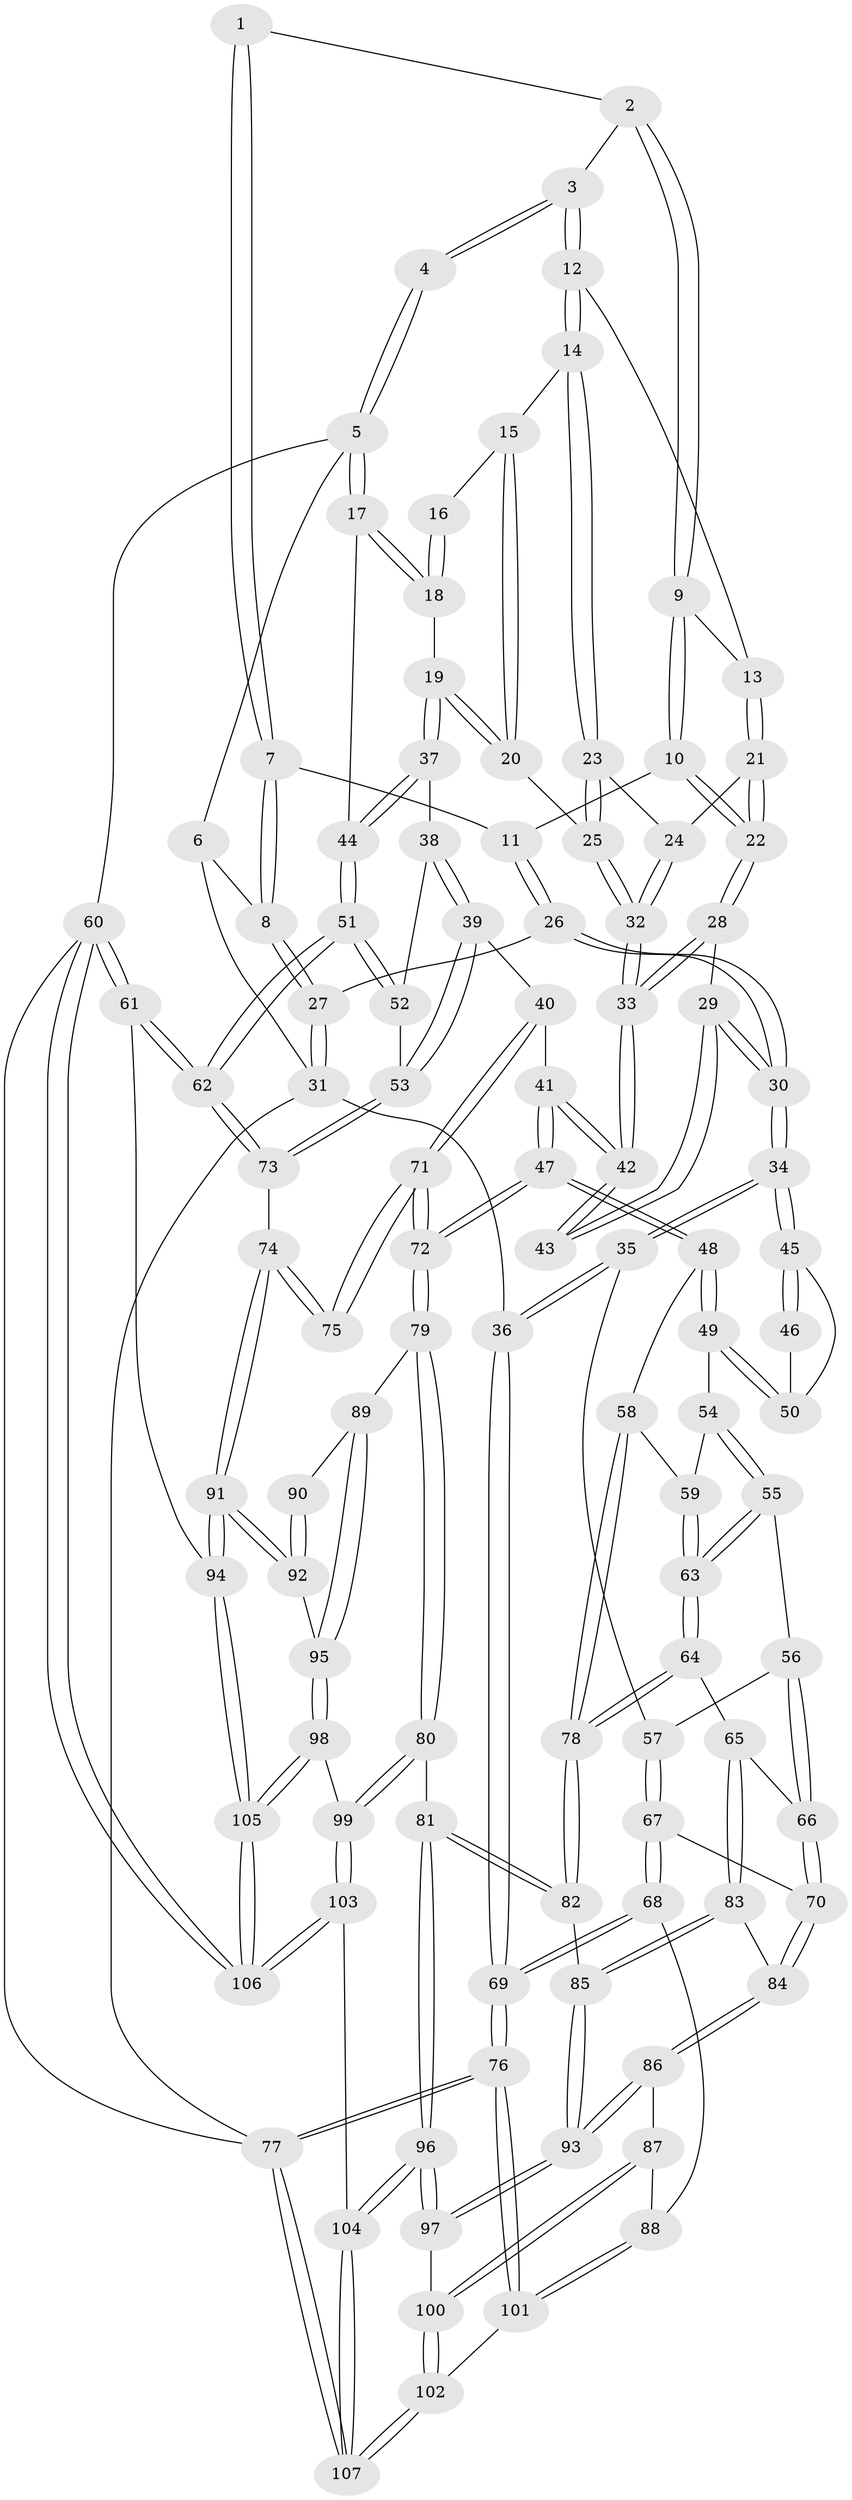 // Generated by graph-tools (version 1.1) at 2025/38/03/09/25 02:38:30]
// undirected, 107 vertices, 264 edges
graph export_dot {
graph [start="1"]
  node [color=gray90,style=filled];
  1 [pos="+0.1711673363958713+0"];
  2 [pos="+0.3509797384138652+0"];
  3 [pos="+0.6412864918407374+0"];
  4 [pos="+1+0"];
  5 [pos="+1+0"];
  6 [pos="+0.14006214191133873+0"];
  7 [pos="+0.1406231758543018+0.05803616200326855"];
  8 [pos="+0.014302652932167056+0.12850125540727014"];
  9 [pos="+0.3588268624759887+0"];
  10 [pos="+0.2808918959940903+0.12564130960027692"];
  11 [pos="+0.2593245649811585+0.1347593919176921"];
  12 [pos="+0.5747500959190794+0.09477876001150223"];
  13 [pos="+0.5091547221318165+0.1122583139239166"];
  14 [pos="+0.6621678702667437+0.12979380002619334"];
  15 [pos="+0.7674035043770417+0.07602349648434487"];
  16 [pos="+0.972574446874986+0"];
  17 [pos="+1+0"];
  18 [pos="+0.8855179561230169+0.24076393000673604"];
  19 [pos="+0.8543456884387739+0.30520345901363427"];
  20 [pos="+0.8291739125776237+0.2851494909846812"];
  21 [pos="+0.47963544822149046+0.1736818231942265"];
  22 [pos="+0.4087572431805612+0.2234685513115828"];
  23 [pos="+0.6560243374942389+0.22807784461151887"];
  24 [pos="+0.5096771314443647+0.19798735460720382"];
  25 [pos="+0.6636346488168203+0.2661715943607669"];
  26 [pos="+0.16597563023316347+0.24769990731201752"];
  27 [pos="+0+0.14747224330466882"];
  28 [pos="+0.4052429440709963+0.2589735299480916"];
  29 [pos="+0.384466559944853+0.30612074675855916"];
  30 [pos="+0.19161708135988398+0.4127156930653254"];
  31 [pos="+0+0.1903950396745633"];
  32 [pos="+0.605697837064072+0.33980101837031995"];
  33 [pos="+0.6031801948604149+0.346435556698125"];
  34 [pos="+0.19038257085861598+0.4159600888581499"];
  35 [pos="+0.17038036470378928+0.443597115266058"];
  36 [pos="+0+0.3765541329351379"];
  37 [pos="+0.8774085393705614+0.3464212516480156"];
  38 [pos="+0.8572181262403435+0.3826898052391658"];
  39 [pos="+0.7694232990413085+0.5086420563681773"];
  40 [pos="+0.7550873260032579+0.510087253545144"];
  41 [pos="+0.6405051183206832+0.5016847807412582"];
  42 [pos="+0.598568264067577+0.4427296133279052"];
  43 [pos="+0.4784029562042727+0.4289364107447579"];
  44 [pos="+1+0.3443637832543987"];
  45 [pos="+0.21821823916185087+0.4233328744938384"];
  46 [pos="+0.46277445719598315+0.44101275735689904"];
  47 [pos="+0.5677649240269734+0.6156519022800778"];
  48 [pos="+0.4362319831269479+0.601616776515341"];
  49 [pos="+0.41088120697227626+0.5453612123252343"];
  50 [pos="+0.41496061342286916+0.5019089762911458"];
  51 [pos="+1+0.5128886477011092"];
  52 [pos="+0.9843143298102538+0.5300209705011245"];
  53 [pos="+0.8402513988439959+0.5842757234932121"];
  54 [pos="+0.2798175312784581+0.5398764050823145"];
  55 [pos="+0.1991925109343368+0.5062783973829477"];
  56 [pos="+0.1896807112901197+0.5000634779842569"];
  57 [pos="+0.1751337969931587+0.48492877121009836"];
  58 [pos="+0.4143959941940275+0.6200905501864619"];
  59 [pos="+0.36214463762116017+0.6191525189601744"];
  60 [pos="+1+1"];
  61 [pos="+1+0.920280907088656"];
  62 [pos="+1+0.8509971461291765"];
  63 [pos="+0.31182947478799256+0.6581431552537371"];
  64 [pos="+0.30518267265936366+0.6965651584429838"];
  65 [pos="+0.25691499198177564+0.7228121050515193"];
  66 [pos="+0.23388613386936022+0.6648316044113519"];
  67 [pos="+0.056078624077854675+0.6835353359397414"];
  68 [pos="+0+0.7256668342040918"];
  69 [pos="+0+0.7406963347085989"];
  70 [pos="+0.09595255810057673+0.6986168807457468"];
  71 [pos="+0.7177200285861289+0.6954214764202183"];
  72 [pos="+0.5758576494071747+0.7248060030838107"];
  73 [pos="+0.8993849502178034+0.7168046739683486"];
  74 [pos="+0.8497703034089091+0.7445722206016302"];
  75 [pos="+0.7884628704275278+0.754733607598903"];
  76 [pos="+0+0.8320636396674876"];
  77 [pos="+0+1"];
  78 [pos="+0.39181124712287313+0.7260722824926599"];
  79 [pos="+0.5688229703186259+0.7641134292813366"];
  80 [pos="+0.5176507948826742+0.8046560791443305"];
  81 [pos="+0.47216477074889074+0.8188428563563035"];
  82 [pos="+0.4269376391886913+0.7921128762162671"];
  83 [pos="+0.23764084633343568+0.7559757716383194"];
  84 [pos="+0.2292658351396279+0.7556777031428585"];
  85 [pos="+0.27496755096422454+0.8188672847348637"];
  86 [pos="+0.13802513844039527+0.8398915471491304"];
  87 [pos="+0.1135013548912005+0.8420481827687243"];
  88 [pos="+0.07908545140163056+0.830573258732163"];
  89 [pos="+0.6211561243064346+0.7918967179959892"];
  90 [pos="+0.7757769391819423+0.7630112617565435"];
  91 [pos="+0.7951836279308689+0.9159713216614688"];
  92 [pos="+0.7247997357271864+0.8936250031473253"];
  93 [pos="+0.25624019394267705+0.9029504086909053"];
  94 [pos="+0.8000598270970104+0.9214402857778863"];
  95 [pos="+0.70007310714595+0.8957644281039986"];
  96 [pos="+0.3318150368987863+1"];
  97 [pos="+0.2619681314129913+0.9441315244211343"];
  98 [pos="+0.6898677802156138+0.9125217913068002"];
  99 [pos="+0.602691855925186+0.9752974303397319"];
  100 [pos="+0.13700082060606417+0.9034235987718687"];
  101 [pos="+0.06141338618225466+0.9354873483385451"];
  102 [pos="+0.08843901914982782+1"];
  103 [pos="+0.5270071518647559+1"];
  104 [pos="+0.3299594971422388+1"];
  105 [pos="+0.7753434823924124+1"];
  106 [pos="+0.7799033379589498+1"];
  107 [pos="+0.1402439169192658+1"];
  1 -- 2;
  1 -- 7;
  1 -- 7;
  2 -- 3;
  2 -- 9;
  2 -- 9;
  3 -- 4;
  3 -- 4;
  3 -- 12;
  3 -- 12;
  4 -- 5;
  4 -- 5;
  5 -- 6;
  5 -- 17;
  5 -- 17;
  5 -- 60;
  6 -- 8;
  6 -- 31;
  7 -- 8;
  7 -- 8;
  7 -- 11;
  8 -- 27;
  8 -- 27;
  9 -- 10;
  9 -- 10;
  9 -- 13;
  10 -- 11;
  10 -- 22;
  10 -- 22;
  11 -- 26;
  11 -- 26;
  12 -- 13;
  12 -- 14;
  12 -- 14;
  13 -- 21;
  13 -- 21;
  14 -- 15;
  14 -- 23;
  14 -- 23;
  15 -- 16;
  15 -- 20;
  15 -- 20;
  16 -- 18;
  16 -- 18;
  17 -- 18;
  17 -- 18;
  17 -- 44;
  18 -- 19;
  19 -- 20;
  19 -- 20;
  19 -- 37;
  19 -- 37;
  20 -- 25;
  21 -- 22;
  21 -- 22;
  21 -- 24;
  22 -- 28;
  22 -- 28;
  23 -- 24;
  23 -- 25;
  23 -- 25;
  24 -- 32;
  24 -- 32;
  25 -- 32;
  25 -- 32;
  26 -- 27;
  26 -- 30;
  26 -- 30;
  27 -- 31;
  27 -- 31;
  28 -- 29;
  28 -- 33;
  28 -- 33;
  29 -- 30;
  29 -- 30;
  29 -- 43;
  29 -- 43;
  30 -- 34;
  30 -- 34;
  31 -- 36;
  31 -- 77;
  32 -- 33;
  32 -- 33;
  33 -- 42;
  33 -- 42;
  34 -- 35;
  34 -- 35;
  34 -- 45;
  34 -- 45;
  35 -- 36;
  35 -- 36;
  35 -- 57;
  36 -- 69;
  36 -- 69;
  37 -- 38;
  37 -- 44;
  37 -- 44;
  38 -- 39;
  38 -- 39;
  38 -- 52;
  39 -- 40;
  39 -- 53;
  39 -- 53;
  40 -- 41;
  40 -- 71;
  40 -- 71;
  41 -- 42;
  41 -- 42;
  41 -- 47;
  41 -- 47;
  42 -- 43;
  42 -- 43;
  44 -- 51;
  44 -- 51;
  45 -- 46;
  45 -- 46;
  45 -- 50;
  46 -- 50;
  47 -- 48;
  47 -- 48;
  47 -- 72;
  47 -- 72;
  48 -- 49;
  48 -- 49;
  48 -- 58;
  49 -- 50;
  49 -- 50;
  49 -- 54;
  51 -- 52;
  51 -- 52;
  51 -- 62;
  51 -- 62;
  52 -- 53;
  53 -- 73;
  53 -- 73;
  54 -- 55;
  54 -- 55;
  54 -- 59;
  55 -- 56;
  55 -- 63;
  55 -- 63;
  56 -- 57;
  56 -- 66;
  56 -- 66;
  57 -- 67;
  57 -- 67;
  58 -- 59;
  58 -- 78;
  58 -- 78;
  59 -- 63;
  59 -- 63;
  60 -- 61;
  60 -- 61;
  60 -- 106;
  60 -- 106;
  60 -- 77;
  61 -- 62;
  61 -- 62;
  61 -- 94;
  62 -- 73;
  62 -- 73;
  63 -- 64;
  63 -- 64;
  64 -- 65;
  64 -- 78;
  64 -- 78;
  65 -- 66;
  65 -- 83;
  65 -- 83;
  66 -- 70;
  66 -- 70;
  67 -- 68;
  67 -- 68;
  67 -- 70;
  68 -- 69;
  68 -- 69;
  68 -- 88;
  69 -- 76;
  69 -- 76;
  70 -- 84;
  70 -- 84;
  71 -- 72;
  71 -- 72;
  71 -- 75;
  71 -- 75;
  72 -- 79;
  72 -- 79;
  73 -- 74;
  74 -- 75;
  74 -- 75;
  74 -- 91;
  74 -- 91;
  76 -- 77;
  76 -- 77;
  76 -- 101;
  76 -- 101;
  77 -- 107;
  77 -- 107;
  78 -- 82;
  78 -- 82;
  79 -- 80;
  79 -- 80;
  79 -- 89;
  80 -- 81;
  80 -- 99;
  80 -- 99;
  81 -- 82;
  81 -- 82;
  81 -- 96;
  81 -- 96;
  82 -- 85;
  83 -- 84;
  83 -- 85;
  83 -- 85;
  84 -- 86;
  84 -- 86;
  85 -- 93;
  85 -- 93;
  86 -- 87;
  86 -- 93;
  86 -- 93;
  87 -- 88;
  87 -- 100;
  87 -- 100;
  88 -- 101;
  88 -- 101;
  89 -- 90;
  89 -- 95;
  89 -- 95;
  90 -- 92;
  90 -- 92;
  91 -- 92;
  91 -- 92;
  91 -- 94;
  91 -- 94;
  92 -- 95;
  93 -- 97;
  93 -- 97;
  94 -- 105;
  94 -- 105;
  95 -- 98;
  95 -- 98;
  96 -- 97;
  96 -- 97;
  96 -- 104;
  96 -- 104;
  97 -- 100;
  98 -- 99;
  98 -- 105;
  98 -- 105;
  99 -- 103;
  99 -- 103;
  100 -- 102;
  100 -- 102;
  101 -- 102;
  102 -- 107;
  102 -- 107;
  103 -- 104;
  103 -- 106;
  103 -- 106;
  104 -- 107;
  104 -- 107;
  105 -- 106;
  105 -- 106;
}
